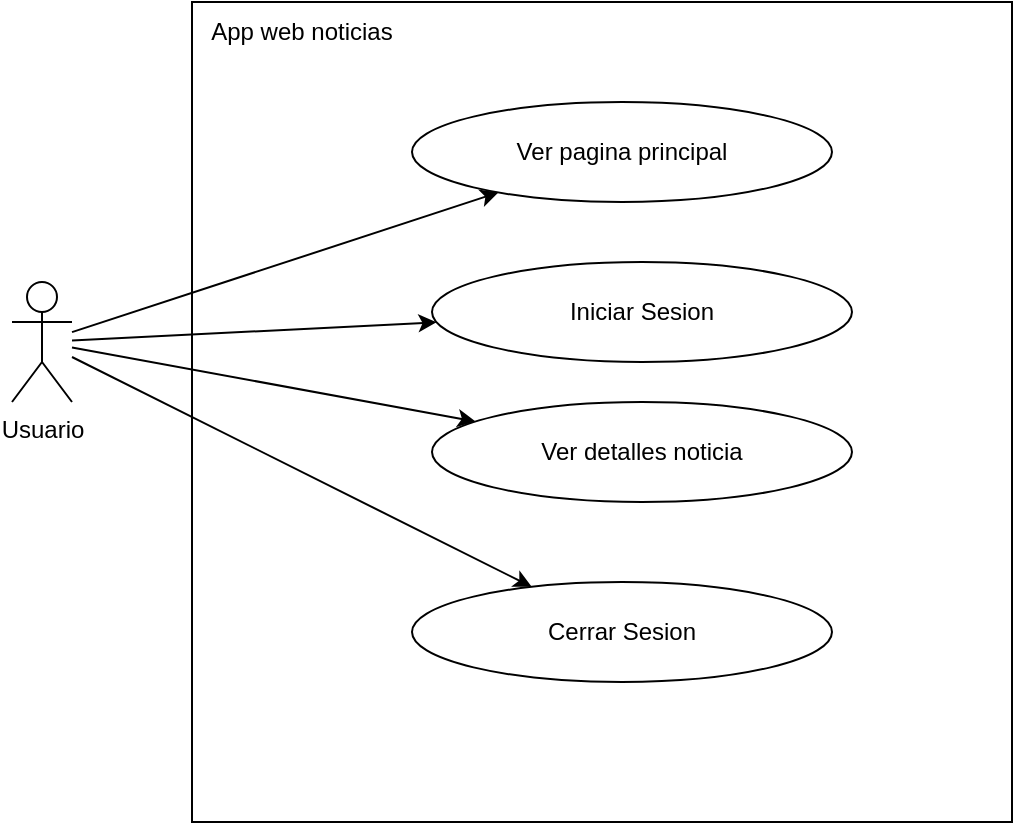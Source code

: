 <mxfile version="24.4.6" type="device">
  <diagram name="Page-1" id="sI0h70EKzh-OjwFBgJtZ">
    <mxGraphModel dx="1050" dy="580" grid="1" gridSize="10" guides="1" tooltips="1" connect="1" arrows="1" fold="1" page="1" pageScale="1" pageWidth="850" pageHeight="1100" math="0" shadow="0">
      <root>
        <mxCell id="0" />
        <mxCell id="1" parent="0" />
        <mxCell id="WEnpVHOdgYNaH_hOp4FP-2" value="" style="whiteSpace=wrap;html=1;aspect=fixed;align=left;" vertex="1" parent="1">
          <mxGeometry x="180" y="80" width="410" height="410" as="geometry" />
        </mxCell>
        <mxCell id="WEnpVHOdgYNaH_hOp4FP-10" style="rounded=0;orthogonalLoop=1;jettySize=auto;html=1;" edge="1" parent="1" source="WEnpVHOdgYNaH_hOp4FP-1" target="WEnpVHOdgYNaH_hOp4FP-3">
          <mxGeometry relative="1" as="geometry" />
        </mxCell>
        <mxCell id="WEnpVHOdgYNaH_hOp4FP-11" style="rounded=0;orthogonalLoop=1;jettySize=auto;html=1;" edge="1" parent="1" source="WEnpVHOdgYNaH_hOp4FP-1" target="WEnpVHOdgYNaH_hOp4FP-8">
          <mxGeometry relative="1" as="geometry" />
        </mxCell>
        <mxCell id="WEnpVHOdgYNaH_hOp4FP-12" style="rounded=0;orthogonalLoop=1;jettySize=auto;html=1;" edge="1" parent="1" source="WEnpVHOdgYNaH_hOp4FP-1" target="WEnpVHOdgYNaH_hOp4FP-5">
          <mxGeometry relative="1" as="geometry" />
        </mxCell>
        <mxCell id="WEnpVHOdgYNaH_hOp4FP-13" style="rounded=0;orthogonalLoop=1;jettySize=auto;html=1;" edge="1" parent="1" source="WEnpVHOdgYNaH_hOp4FP-1" target="WEnpVHOdgYNaH_hOp4FP-9">
          <mxGeometry relative="1" as="geometry" />
        </mxCell>
        <mxCell id="WEnpVHOdgYNaH_hOp4FP-1" value="Usuario" style="shape=umlActor;verticalLabelPosition=bottom;verticalAlign=top;html=1;outlineConnect=0;" vertex="1" parent="1">
          <mxGeometry x="90" y="220" width="30" height="60" as="geometry" />
        </mxCell>
        <mxCell id="WEnpVHOdgYNaH_hOp4FP-3" value="Ver pagina principal" style="ellipse;whiteSpace=wrap;html=1;" vertex="1" parent="1">
          <mxGeometry x="290" y="130" width="210" height="50" as="geometry" />
        </mxCell>
        <mxCell id="WEnpVHOdgYNaH_hOp4FP-5" value="Ver detalles noticia" style="ellipse;whiteSpace=wrap;html=1;" vertex="1" parent="1">
          <mxGeometry x="300" y="280" width="210" height="50" as="geometry" />
        </mxCell>
        <mxCell id="WEnpVHOdgYNaH_hOp4FP-8" value="Iniciar Sesion" style="ellipse;whiteSpace=wrap;html=1;" vertex="1" parent="1">
          <mxGeometry x="300" y="210" width="210" height="50" as="geometry" />
        </mxCell>
        <mxCell id="WEnpVHOdgYNaH_hOp4FP-9" value="Cerrar Sesion" style="ellipse;whiteSpace=wrap;html=1;" vertex="1" parent="1">
          <mxGeometry x="290" y="370" width="210" height="50" as="geometry" />
        </mxCell>
        <mxCell id="WEnpVHOdgYNaH_hOp4FP-16" value="App web noticias" style="text;html=1;align=center;verticalAlign=middle;whiteSpace=wrap;rounded=0;" vertex="1" parent="1">
          <mxGeometry x="180" y="80" width="110" height="30" as="geometry" />
        </mxCell>
      </root>
    </mxGraphModel>
  </diagram>
</mxfile>
